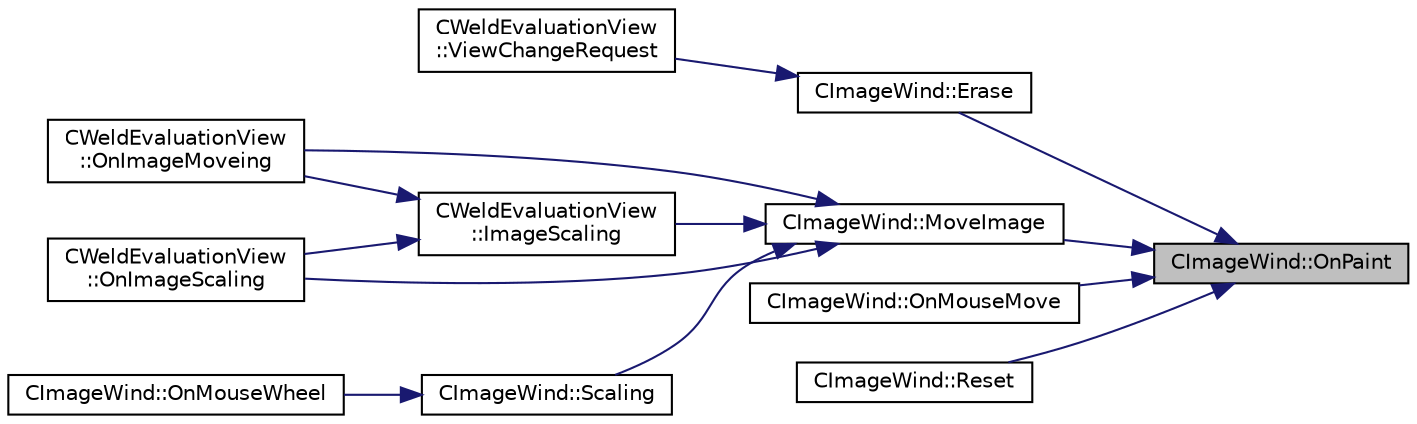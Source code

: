 digraph "CImageWind::OnPaint"
{
 // LATEX_PDF_SIZE
  edge [fontname="Helvetica",fontsize="10",labelfontname="Helvetica",labelfontsize="10"];
  node [fontname="Helvetica",fontsize="10",shape=record];
  rankdir="RL";
  Node1 [label="CImageWind::OnPaint",height=0.2,width=0.4,color="black", fillcolor="grey75", style="filled", fontcolor="black",tooltip="描画処理"];
  Node1 -> Node2 [dir="back",color="midnightblue",fontsize="10",style="solid",fontname="Helvetica"];
  Node2 [label="CImageWind::Erase",height=0.2,width=0.4,color="black", fillcolor="white", style="filled",URL="$class_c_image_wind.html#a08cd8dd08faed0389c0d7483bef8534e",tooltip="画像の削除"];
  Node2 -> Node3 [dir="back",color="midnightblue",fontsize="10",style="solid",fontname="Helvetica"];
  Node3 [label="CWeldEvaluationView\l::ViewChangeRequest",height=0.2,width=0.4,color="black", fillcolor="white", style="filled",URL="$class_c_weld_evaluation_view.html#a50da59446b116e48eb00b4ccc6074cdd",tooltip="表示変更リクエスト"];
  Node1 -> Node4 [dir="back",color="midnightblue",fontsize="10",style="solid",fontname="Helvetica"];
  Node4 [label="CImageWind::MoveImage",height=0.2,width=0.4,color="black", fillcolor="white", style="filled",URL="$class_c_image_wind.html#a976c802d78b70d67d4477e5a6d7cc5f2",tooltip="画像の再配置"];
  Node4 -> Node5 [dir="back",color="midnightblue",fontsize="10",style="solid",fontname="Helvetica"];
  Node5 [label="CWeldEvaluationView\l::ImageScaling",height=0.2,width=0.4,color="black", fillcolor="white", style="filled",URL="$class_c_weld_evaluation_view.html#aeb012272b34160f748163b0d03847772",tooltip="画像のスケーリング・移動"];
  Node5 -> Node6 [dir="back",color="midnightblue",fontsize="10",style="solid",fontname="Helvetica"];
  Node6 [label="CWeldEvaluationView\l::OnImageMoveing",height=0.2,width=0.4,color="black", fillcolor="white", style="filled",URL="$class_c_weld_evaluation_view.html#adf3033ffebe857d0ea9fb23c17467be9",tooltip="画像移動通知"];
  Node5 -> Node7 [dir="back",color="midnightblue",fontsize="10",style="solid",fontname="Helvetica"];
  Node7 [label="CWeldEvaluationView\l::OnImageScaling",height=0.2,width=0.4,color="black", fillcolor="white", style="filled",URL="$class_c_weld_evaluation_view.html#a4c0c78466f258b6f3046af45d445830f",tooltip="画像スケーリング実施通知"];
  Node4 -> Node6 [dir="back",color="midnightblue",fontsize="10",style="solid",fontname="Helvetica"];
  Node4 -> Node7 [dir="back",color="midnightblue",fontsize="10",style="solid",fontname="Helvetica"];
  Node4 -> Node8 [dir="back",color="midnightblue",fontsize="10",style="solid",fontname="Helvetica"];
  Node8 [label="CImageWind::Scaling",height=0.2,width=0.4,color="black", fillcolor="white", style="filled",URL="$class_c_image_wind.html#a041ad6644ec295c977a80e998bce656a",tooltip="画像のスケーリング"];
  Node8 -> Node9 [dir="back",color="midnightblue",fontsize="10",style="solid",fontname="Helvetica"];
  Node9 [label="CImageWind::OnMouseWheel",height=0.2,width=0.4,color="black", fillcolor="white", style="filled",URL="$class_c_image_wind.html#a3d51539575f1777603ee01ba47a3090b",tooltip="マウスホイールを回転時処理"];
  Node1 -> Node10 [dir="back",color="midnightblue",fontsize="10",style="solid",fontname="Helvetica"];
  Node10 [label="CImageWind::OnMouseMove",height=0.2,width=0.4,color="black", fillcolor="white", style="filled",URL="$class_c_image_wind.html#a8bea61ad1795e82fe41f1389cb45a31d",tooltip="マウス移動時処理"];
  Node1 -> Node11 [dir="back",color="midnightblue",fontsize="10",style="solid",fontname="Helvetica"];
  Node11 [label="CImageWind::Reset",height=0.2,width=0.4,color="black", fillcolor="white", style="filled",URL="$class_c_image_wind.html#a208bbd0dddb9dcc88e8eb1d5500a9352",tooltip="画像のリセット"];
}
